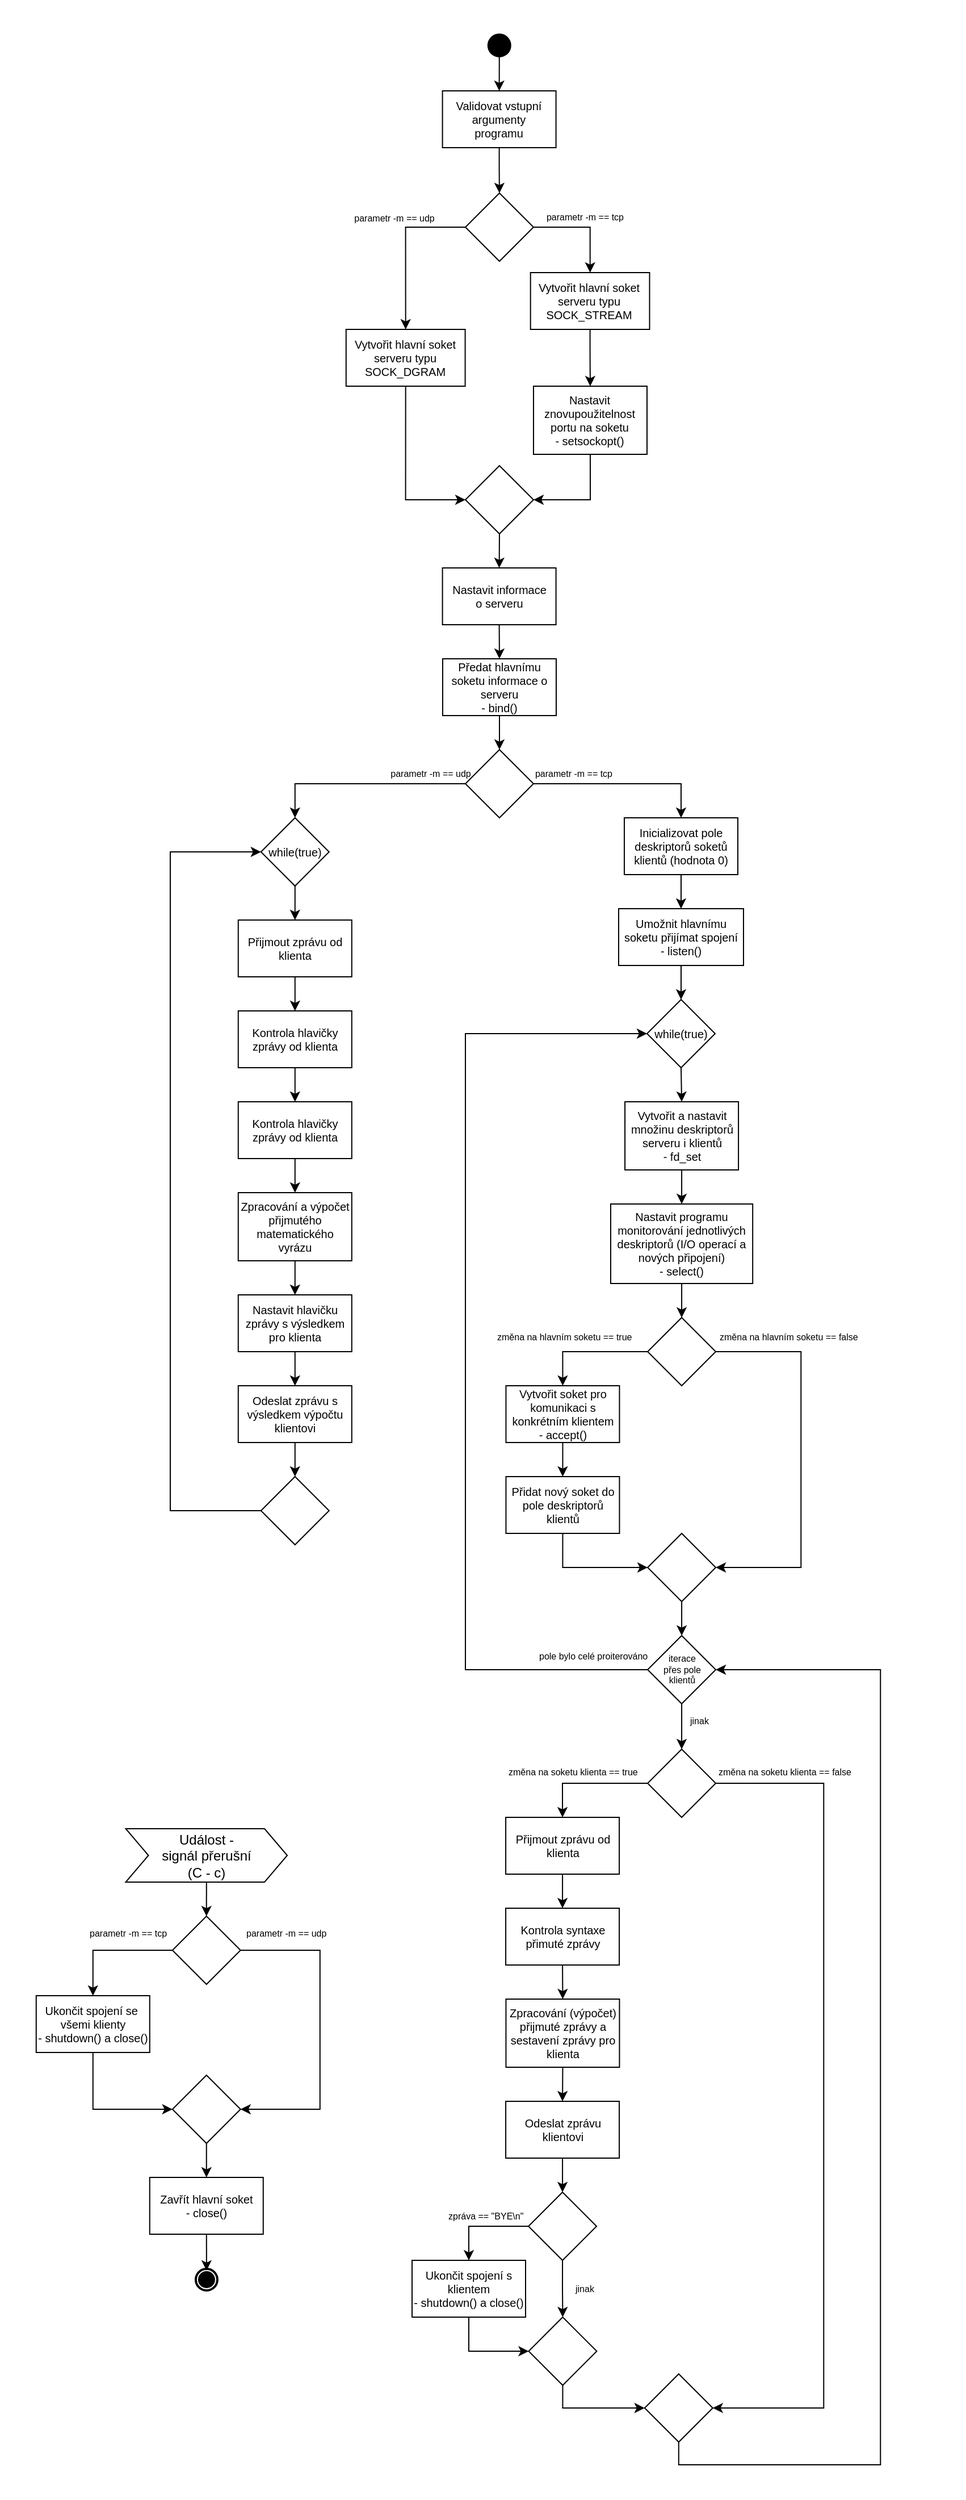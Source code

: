 <mxfile version="21.0.6" type="device"><diagram name="Page-1" id="94TVGmwhby3ZeyDsw3eT"><mxGraphModel dx="896" dy="515" grid="1" gridSize="10" guides="1" tooltips="1" connect="1" arrows="1" fold="1" page="1" pageScale="1" pageWidth="850" pageHeight="1100" math="0" shadow="0"><root><mxCell id="0"/><mxCell id="1" parent="0"/><mxCell id="4JdooaVwqdgAguZGWHqQ-90" value="" style="rounded=0;whiteSpace=wrap;html=1;strokeColor=none;" vertex="1" parent="1"><mxGeometry width="850" height="2200" as="geometry"/></mxCell><mxCell id="G5os6ezon9DC3YrnaxH8-19" style="edgeStyle=orthogonalEdgeStyle;rounded=0;orthogonalLoop=1;jettySize=auto;html=1;exitX=0.5;exitY=1;exitDx=0;exitDy=0;entryX=0.5;entryY=0;entryDx=0;entryDy=0;" parent="1" source="G5os6ezon9DC3YrnaxH8-1" target="G5os6ezon9DC3YrnaxH8-10" edge="1"><mxGeometry relative="1" as="geometry"/></mxCell><mxCell id="G5os6ezon9DC3YrnaxH8-1" value="" style="ellipse;whiteSpace=wrap;html=1;aspect=fixed;fillStyle=solid;fillColor=#000000;" parent="1" vertex="1"><mxGeometry x="429.89" y="30" width="20" height="20" as="geometry"/></mxCell><mxCell id="G5os6ezon9DC3YrnaxH8-6" value="" style="group" parent="1" vertex="1" connectable="0"><mxGeometry x="171.98" y="1997" width="20" height="20" as="geometry"/></mxCell><mxCell id="G5os6ezon9DC3YrnaxH8-2" value="" style="ellipse;whiteSpace=wrap;html=1;aspect=fixed;fillStyle=solid;fillColor=#000000;" parent="G5os6ezon9DC3YrnaxH8-6" vertex="1"><mxGeometry width="20" height="20" as="geometry"/></mxCell><mxCell id="G5os6ezon9DC3YrnaxH8-5" value="" style="ellipse;whiteSpace=wrap;html=1;aspect=fixed;fillStyle=solid;fillColor=none;strokeColor=#FFFFFF;" parent="G5os6ezon9DC3YrnaxH8-6" vertex="1"><mxGeometry x="2" y="2" width="16" height="16" as="geometry"/></mxCell><mxCell id="G5os6ezon9DC3YrnaxH8-20" style="edgeStyle=orthogonalEdgeStyle;rounded=0;orthogonalLoop=1;jettySize=auto;html=1;exitX=0.5;exitY=1;exitDx=0;exitDy=0;entryX=0.5;entryY=0;entryDx=0;entryDy=0;" parent="1" source="G5os6ezon9DC3YrnaxH8-10" target="G5os6ezon9DC3YrnaxH8-13" edge="1"><mxGeometry relative="1" as="geometry"/></mxCell><mxCell id="G5os6ezon9DC3YrnaxH8-10" value="Validovat vstupní argumenty programu" style="rounded=0;whiteSpace=wrap;html=1;spacingLeft=6;spacingRight=7;spacingBottom=2;spacingTop=2;fontSize=10;" parent="1" vertex="1"><mxGeometry x="389.8" y="80" width="100" height="50" as="geometry"/></mxCell><mxCell id="G5os6ezon9DC3YrnaxH8-25" style="edgeStyle=orthogonalEdgeStyle;rounded=0;orthogonalLoop=1;jettySize=auto;html=1;exitX=0.5;exitY=1;exitDx=0;exitDy=0;entryX=0.5;entryY=0;entryDx=0;entryDy=0;" parent="1" source="G5os6ezon9DC3YrnaxH8-11" target="G5os6ezon9DC3YrnaxH8-12" edge="1"><mxGeometry relative="1" as="geometry"/></mxCell><mxCell id="G5os6ezon9DC3YrnaxH8-11" value="Nastavit informace&lt;br style=&quot;font-size: 10px;&quot;&gt;o serveru" style="rounded=0;whiteSpace=wrap;html=1;fontSize=10;" parent="1" vertex="1"><mxGeometry x="389.8" y="500" width="100" height="50" as="geometry"/></mxCell><mxCell id="G5os6ezon9DC3YrnaxH8-30" style="edgeStyle=orthogonalEdgeStyle;rounded=0;orthogonalLoop=1;jettySize=auto;html=1;exitX=0.5;exitY=1;exitDx=0;exitDy=0;entryX=0.5;entryY=0;entryDx=0;entryDy=0;" parent="1" source="G5os6ezon9DC3YrnaxH8-12" target="G5os6ezon9DC3YrnaxH8-28" edge="1"><mxGeometry relative="1" as="geometry"/></mxCell><mxCell id="G5os6ezon9DC3YrnaxH8-12" value="&lt;div&gt;Předat hlavnímu soketu informace o serveru&lt;br&gt;&lt;/div&gt;&lt;div&gt;- bind()&lt;/div&gt;" style="rounded=0;whiteSpace=wrap;html=1;fontSize=10;" parent="1" vertex="1"><mxGeometry x="389.99" y="580" width="100" height="50" as="geometry"/></mxCell><mxCell id="G5os6ezon9DC3YrnaxH8-17" style="edgeStyle=orthogonalEdgeStyle;rounded=0;orthogonalLoop=1;jettySize=auto;html=1;exitX=0;exitY=0.5;exitDx=0;exitDy=0;entryX=0.5;entryY=0;entryDx=0;entryDy=0;" parent="1" source="G5os6ezon9DC3YrnaxH8-13" target="G5os6ezon9DC3YrnaxH8-15" edge="1"><mxGeometry relative="1" as="geometry"/></mxCell><mxCell id="G5os6ezon9DC3YrnaxH8-21" value="&lt;font style=&quot;font-size: 10px;&quot;&gt;&lt;font style=&quot;font-size: 9px;&quot;&gt;&lt;font style=&quot;font-size: 8px;&quot;&gt;parametr -m == udp&lt;/font&gt;&lt;/font&gt;&lt;/font&gt;" style="edgeLabel;html=1;align=center;verticalAlign=middle;resizable=0;points=[];" parent="G5os6ezon9DC3YrnaxH8-17" vertex="1" connectable="0"><mxGeometry x="-0.249" relative="1" as="geometry"><mxPoint x="-11" y="-10" as="offset"/></mxGeometry></mxCell><mxCell id="G5os6ezon9DC3YrnaxH8-18" style="edgeStyle=orthogonalEdgeStyle;rounded=0;orthogonalLoop=1;jettySize=auto;html=1;exitX=1;exitY=0.5;exitDx=0;exitDy=0;" parent="1" source="G5os6ezon9DC3YrnaxH8-13" target="G5os6ezon9DC3YrnaxH8-16" edge="1"><mxGeometry relative="1" as="geometry"/></mxCell><mxCell id="G5os6ezon9DC3YrnaxH8-43" value="&lt;font style=&quot;font-size: 10px;&quot;&gt;&lt;font style=&quot;font-size: 9px;&quot;&gt;&lt;font style=&quot;font-size: 8px;&quot;&gt;parametr -m == tcp&lt;br&gt;&lt;/font&gt;&lt;/font&gt;&lt;/font&gt;" style="edgeLabel;html=1;align=center;verticalAlign=middle;resizable=0;points=[];" parent="G5os6ezon9DC3YrnaxH8-18" vertex="1" connectable="0"><mxGeometry x="-0.537" relative="1" as="geometry"><mxPoint x="24" y="-10" as="offset"/></mxGeometry></mxCell><mxCell id="G5os6ezon9DC3YrnaxH8-13" value="" style="rhombus;whiteSpace=wrap;html=1;" parent="1" vertex="1"><mxGeometry x="409.99" y="170" width="60" height="60" as="geometry"/></mxCell><mxCell id="G5os6ezon9DC3YrnaxH8-23" style="edgeStyle=orthogonalEdgeStyle;rounded=0;orthogonalLoop=1;jettySize=auto;html=1;exitX=0.5;exitY=1;exitDx=0;exitDy=0;entryX=0;entryY=0.5;entryDx=0;entryDy=0;" parent="1" source="G5os6ezon9DC3YrnaxH8-15" target="G5os6ezon9DC3YrnaxH8-37" edge="1"><mxGeometry relative="1" as="geometry"><mxPoint x="364.89" y="490" as="targetPoint"/><mxPoint x="359.8" y="410" as="sourcePoint"/></mxGeometry></mxCell><mxCell id="G5os6ezon9DC3YrnaxH8-15" value="Vytvořit hlavní soket serveru typu SOCK_DGRAM" style="rounded=0;whiteSpace=wrap;html=1;spacingLeft=6;spacingRight=7;spacingBottom=2;spacingTop=2;fontSize=10;" parent="1" vertex="1"><mxGeometry x="304.89" y="290" width="104.91" height="50" as="geometry"/></mxCell><mxCell id="G5os6ezon9DC3YrnaxH8-24" style="edgeStyle=orthogonalEdgeStyle;rounded=0;orthogonalLoop=1;jettySize=auto;html=1;exitX=0.5;exitY=1;exitDx=0;exitDy=0;entryX=1;entryY=0.5;entryDx=0;entryDy=0;" parent="1" source="4JdooaVwqdgAguZGWHqQ-1" target="G5os6ezon9DC3YrnaxH8-37" edge="1"><mxGeometry relative="1" as="geometry"><mxPoint x="514.89" y="490" as="targetPoint"/><mxPoint x="519.99" y="410" as="sourcePoint"/></mxGeometry></mxCell><mxCell id="4JdooaVwqdgAguZGWHqQ-2" style="edgeStyle=orthogonalEdgeStyle;rounded=0;orthogonalLoop=1;jettySize=auto;html=1;exitX=0.5;exitY=1;exitDx=0;exitDy=0;entryX=0.5;entryY=0;entryDx=0;entryDy=0;" edge="1" parent="1" source="G5os6ezon9DC3YrnaxH8-16" target="4JdooaVwqdgAguZGWHqQ-1"><mxGeometry relative="1" as="geometry"/></mxCell><mxCell id="G5os6ezon9DC3YrnaxH8-16" value="Vytvořit hlavní soket serveru typu SOCK_STREAM" style="rounded=0;whiteSpace=wrap;html=1;spacingLeft=6;spacingRight=7;spacingBottom=2;spacingTop=2;fontSize=10;" parent="1" vertex="1"><mxGeometry x="467.35" y="240" width="104.9" height="50" as="geometry"/></mxCell><mxCell id="G5os6ezon9DC3YrnaxH8-32" style="edgeStyle=orthogonalEdgeStyle;rounded=0;orthogonalLoop=1;jettySize=auto;html=1;exitX=0;exitY=0.5;exitDx=0;exitDy=0;entryX=0.5;entryY=0;entryDx=0;entryDy=0;" parent="1" source="G5os6ezon9DC3YrnaxH8-28" target="4JdooaVwqdgAguZGWHqQ-29" edge="1"><mxGeometry relative="1" as="geometry"><mxPoint x="215" y="740" as="targetPoint"/></mxGeometry></mxCell><mxCell id="G5os6ezon9DC3YrnaxH8-44" value="&lt;font style=&quot;font-size: 10px;&quot;&gt;&lt;font style=&quot;font-size: 9px;&quot;&gt;&lt;font style=&quot;font-size: 8px;&quot;&gt;parametr -m == udp&lt;/font&gt;&lt;/font&gt;&lt;/font&gt;" style="edgeLabel;html=1;align=center;verticalAlign=middle;resizable=0;points=[];" parent="G5os6ezon9DC3YrnaxH8-32" vertex="1" connectable="0"><mxGeometry x="-0.827" relative="1" as="geometry"><mxPoint x="-16" y="-10" as="offset"/></mxGeometry></mxCell><mxCell id="G5os6ezon9DC3YrnaxH8-117" style="edgeStyle=orthogonalEdgeStyle;rounded=0;orthogonalLoop=1;jettySize=auto;html=1;exitX=1;exitY=0.5;exitDx=0;exitDy=0;entryX=0.5;entryY=0;entryDx=0;entryDy=0;" parent="1" source="G5os6ezon9DC3YrnaxH8-28" target="G5os6ezon9DC3YrnaxH8-115" edge="1"><mxGeometry relative="1" as="geometry"/></mxCell><mxCell id="G5os6ezon9DC3YrnaxH8-120" value="&lt;font style=&quot;font-size: 10px;&quot;&gt;&lt;font style=&quot;font-size: 9px;&quot;&gt;&lt;font style=&quot;font-size: 8px;&quot;&gt;parametr -m == tcp&lt;br&gt;&lt;/font&gt;&lt;/font&gt;&lt;/font&gt;" style="edgeLabel;html=1;align=center;verticalAlign=middle;resizable=0;points=[];" parent="G5os6ezon9DC3YrnaxH8-117" vertex="1" connectable="0"><mxGeometry x="-0.734" relative="1" as="geometry"><mxPoint x="13" y="-10" as="offset"/></mxGeometry></mxCell><mxCell id="G5os6ezon9DC3YrnaxH8-28" value="" style="rhombus;whiteSpace=wrap;html=1;" parent="1" vertex="1"><mxGeometry x="409.99" y="660" width="60" height="60" as="geometry"/></mxCell><mxCell id="G5os6ezon9DC3YrnaxH8-42" style="edgeStyle=orthogonalEdgeStyle;rounded=0;orthogonalLoop=1;jettySize=auto;html=1;exitX=0.5;exitY=1;exitDx=0;exitDy=0;entryX=0.5;entryY=0;entryDx=0;entryDy=0;" parent="1" source="G5os6ezon9DC3YrnaxH8-37" target="G5os6ezon9DC3YrnaxH8-11" edge="1"><mxGeometry relative="1" as="geometry"/></mxCell><mxCell id="G5os6ezon9DC3YrnaxH8-37" value="" style="rhombus;whiteSpace=wrap;html=1;" parent="1" vertex="1"><mxGeometry x="409.99" y="410" width="60" height="60" as="geometry"/></mxCell><mxCell id="4JdooaVwqdgAguZGWHqQ-77" style="edgeStyle=orthogonalEdgeStyle;rounded=0;orthogonalLoop=1;jettySize=auto;html=1;exitX=0.5;exitY=1;exitDx=0;exitDy=0;entryX=0.5;entryY=0;entryDx=0;entryDy=0;" edge="1" parent="1" source="G5os6ezon9DC3YrnaxH8-38" target="4JdooaVwqdgAguZGWHqQ-73"><mxGeometry relative="1" as="geometry"/></mxCell><mxCell id="G5os6ezon9DC3YrnaxH8-38" value="" style="rhombus;whiteSpace=wrap;html=1;" parent="1" vertex="1"><mxGeometry x="151.89" y="1827" width="60" height="60" as="geometry"/></mxCell><mxCell id="G5os6ezon9DC3YrnaxH8-46" style="edgeStyle=orthogonalEdgeStyle;rounded=0;orthogonalLoop=1;jettySize=auto;html=1;exitX=0.5;exitY=1;exitDx=0;exitDy=0;entryX=0.5;entryY=0;entryDx=0;entryDy=0;" parent="1" source="G5os6ezon9DC3YrnaxH8-40" target="G5os6ezon9DC3YrnaxH8-41" edge="1"><mxGeometry relative="1" as="geometry"/></mxCell><mxCell id="G5os6ezon9DC3YrnaxH8-40" value="Přijmout zprávu od klienta" style="rounded=0;whiteSpace=wrap;html=1;fontSize=10;" parent="1" vertex="1"><mxGeometry x="209.89" y="810" width="100" height="50" as="geometry"/></mxCell><mxCell id="G5os6ezon9DC3YrnaxH8-51" style="edgeStyle=orthogonalEdgeStyle;rounded=0;orthogonalLoop=1;jettySize=auto;html=1;exitX=0.5;exitY=1;exitDx=0;exitDy=0;entryX=0.5;entryY=0;entryDx=0;entryDy=0;" parent="1" source="G5os6ezon9DC3YrnaxH8-41" target="4JdooaVwqdgAguZGWHqQ-4" edge="1"><mxGeometry relative="1" as="geometry"><mxPoint x="259.89" y="970" as="targetPoint"/></mxGeometry></mxCell><mxCell id="G5os6ezon9DC3YrnaxH8-41" value="Kontrola hlavičky zprávy od klienta" style="rounded=0;whiteSpace=wrap;html=1;fontSize=10;" parent="1" vertex="1"><mxGeometry x="209.89" y="890" width="100" height="50" as="geometry"/></mxCell><mxCell id="4JdooaVwqdgAguZGWHqQ-70" style="edgeStyle=orthogonalEdgeStyle;rounded=0;orthogonalLoop=1;jettySize=auto;html=1;exitX=0.5;exitY=1;exitDx=0;exitDy=0;entryX=0.5;entryY=0;entryDx=0;entryDy=0;" edge="1" parent="1" source="G5os6ezon9DC3YrnaxH8-66" target="4JdooaVwqdgAguZGWHqQ-67"><mxGeometry relative="1" as="geometry"/></mxCell><mxCell id="G5os6ezon9DC3YrnaxH8-66" value="&lt;div&gt;Umožnit hlavnímu soketu přijímat spojení&lt;/div&gt;&lt;div&gt;- listen()&lt;/div&gt;" style="rounded=0;whiteSpace=wrap;html=1;fontSize=10;" parent="1" vertex="1"><mxGeometry x="544.99" y="800" width="110" height="50" as="geometry"/></mxCell><mxCell id="G5os6ezon9DC3YrnaxH8-72" style="edgeStyle=orthogonalEdgeStyle;rounded=0;orthogonalLoop=1;jettySize=auto;html=1;exitX=0.5;exitY=1;exitDx=0;exitDy=0;entryX=0.5;entryY=0;entryDx=0;entryDy=0;" parent="1" source="G5os6ezon9DC3YrnaxH8-73" target="G5os6ezon9DC3YrnaxH8-75" edge="1"><mxGeometry relative="1" as="geometry"/></mxCell><mxCell id="G5os6ezon9DC3YrnaxH8-73" value="&lt;div&gt;Vytvořit a nastavit množinu deskriptorů serveru i klientů&lt;br&gt;&lt;/div&gt;&lt;div&gt;- fd_set&lt;/div&gt;" style="rounded=0;whiteSpace=wrap;html=1;fontSize=10;" parent="1" vertex="1"><mxGeometry x="550.54" y="970" width="100" height="60" as="geometry"/></mxCell><mxCell id="4JdooaVwqdgAguZGWHqQ-13" style="edgeStyle=orthogonalEdgeStyle;rounded=0;orthogonalLoop=1;jettySize=auto;html=1;exitX=0.5;exitY=1;exitDx=0;exitDy=0;entryX=0.5;entryY=0;entryDx=0;entryDy=0;" edge="1" parent="1" source="G5os6ezon9DC3YrnaxH8-75" target="4JdooaVwqdgAguZGWHqQ-12"><mxGeometry relative="1" as="geometry"/></mxCell><mxCell id="G5os6ezon9DC3YrnaxH8-75" value="&lt;div&gt;Nastavit programu monitorování jednotlivých deskriptorů (I/O operací a nových připojení)&lt;/div&gt;&lt;div&gt;- select()&lt;br&gt;&lt;/div&gt;" style="rounded=0;whiteSpace=wrap;html=1;fontSize=10;" parent="1" vertex="1"><mxGeometry x="537.98" y="1060" width="125.11" height="70" as="geometry"/></mxCell><mxCell id="G5os6ezon9DC3YrnaxH8-116" style="edgeStyle=orthogonalEdgeStyle;rounded=0;orthogonalLoop=1;jettySize=auto;html=1;exitX=0.5;exitY=1;exitDx=0;exitDy=0;entryX=0.5;entryY=0;entryDx=0;entryDy=0;" parent="1" source="G5os6ezon9DC3YrnaxH8-115" target="G5os6ezon9DC3YrnaxH8-66" edge="1"><mxGeometry relative="1" as="geometry"/></mxCell><mxCell id="G5os6ezon9DC3YrnaxH8-115" value="Inicializovat pole deskriptorů soketů klientů (hodnota 0)" style="rounded=0;whiteSpace=wrap;html=1;fontSize=10;" parent="1" vertex="1"><mxGeometry x="549.99" y="720" width="100" height="50" as="geometry"/></mxCell><mxCell id="4JdooaVwqdgAguZGWHqQ-1" value="&lt;div&gt;Nastavit znovupoužitelnost portu na soketu&lt;/div&gt;&lt;div&gt;- setsockopt()&lt;br&gt;&lt;/div&gt;" style="rounded=0;whiteSpace=wrap;html=1;spacingLeft=6;spacingRight=7;spacingBottom=2;spacingTop=2;fontSize=10;" vertex="1" parent="1"><mxGeometry x="469.99" y="340" width="100" height="60" as="geometry"/></mxCell><mxCell id="4JdooaVwqdgAguZGWHqQ-11" style="edgeStyle=orthogonalEdgeStyle;rounded=0;orthogonalLoop=1;jettySize=auto;html=1;entryX=0;entryY=0.5;entryDx=0;entryDy=0;exitX=0;exitY=0.5;exitDx=0;exitDy=0;" edge="1" parent="1" source="4JdooaVwqdgAguZGWHqQ-27" target="4JdooaVwqdgAguZGWHqQ-29"><mxGeometry relative="1" as="geometry"><mxPoint x="150" y="1350" as="sourcePoint"/><Array as="points"><mxPoint x="150" y="1330"/><mxPoint x="150" y="750"/></Array></mxGeometry></mxCell><mxCell id="4JdooaVwqdgAguZGWHqQ-28" style="edgeStyle=orthogonalEdgeStyle;rounded=0;orthogonalLoop=1;jettySize=auto;html=1;exitX=0.5;exitY=1;exitDx=0;exitDy=0;entryX=0.5;entryY=0;entryDx=0;entryDy=0;" edge="1" parent="1" source="4JdooaVwqdgAguZGWHqQ-3" target="4JdooaVwqdgAguZGWHqQ-27"><mxGeometry relative="1" as="geometry"/></mxCell><mxCell id="4JdooaVwqdgAguZGWHqQ-3" value="Odeslat zprávu s výsledkem výpočtu klientovi" style="rounded=0;whiteSpace=wrap;html=1;fontSize=10;" vertex="1" parent="1"><mxGeometry x="209.89" y="1220" width="100" height="50" as="geometry"/></mxCell><mxCell id="4JdooaVwqdgAguZGWHqQ-7" style="edgeStyle=orthogonalEdgeStyle;rounded=0;orthogonalLoop=1;jettySize=auto;html=1;exitX=0.5;exitY=1;exitDx=0;exitDy=0;entryX=0.5;entryY=0;entryDx=0;entryDy=0;" edge="1" parent="1" source="4JdooaVwqdgAguZGWHqQ-4" target="4JdooaVwqdgAguZGWHqQ-6"><mxGeometry relative="1" as="geometry"/></mxCell><mxCell id="4JdooaVwqdgAguZGWHqQ-4" value="Kontrola hlavičky zprávy od klienta" style="rounded=0;whiteSpace=wrap;html=1;fontSize=10;" vertex="1" parent="1"><mxGeometry x="209.89" y="970" width="100" height="50" as="geometry"/></mxCell><mxCell id="4JdooaVwqdgAguZGWHqQ-9" style="edgeStyle=orthogonalEdgeStyle;rounded=0;orthogonalLoop=1;jettySize=auto;html=1;exitX=0.5;exitY=1;exitDx=0;exitDy=0;entryX=0.5;entryY=0;entryDx=0;entryDy=0;" edge="1" parent="1" source="4JdooaVwqdgAguZGWHqQ-6" target="4JdooaVwqdgAguZGWHqQ-8"><mxGeometry relative="1" as="geometry"/></mxCell><mxCell id="4JdooaVwqdgAguZGWHqQ-6" value="Zpracování a výpočet přijmutého matematického vyrázu" style="rounded=0;whiteSpace=wrap;html=1;fontSize=10;" vertex="1" parent="1"><mxGeometry x="209.89" y="1050" width="100" height="60" as="geometry"/></mxCell><mxCell id="4JdooaVwqdgAguZGWHqQ-10" style="edgeStyle=orthogonalEdgeStyle;rounded=0;orthogonalLoop=1;jettySize=auto;html=1;exitX=0.5;exitY=1;exitDx=0;exitDy=0;entryX=0.5;entryY=0;entryDx=0;entryDy=0;" edge="1" parent="1" source="4JdooaVwqdgAguZGWHqQ-8" target="4JdooaVwqdgAguZGWHqQ-3"><mxGeometry relative="1" as="geometry"/></mxCell><mxCell id="4JdooaVwqdgAguZGWHqQ-8" value="&lt;div&gt;Nastavit hlavičku zprávy s výsledkem&lt;/div&gt;&lt;div&gt;pro klienta&lt;br&gt;&lt;/div&gt;" style="rounded=0;whiteSpace=wrap;html=1;fontSize=10;" vertex="1" parent="1"><mxGeometry x="209.89" y="1140" width="100" height="50" as="geometry"/></mxCell><mxCell id="4JdooaVwqdgAguZGWHqQ-14" style="edgeStyle=orthogonalEdgeStyle;rounded=0;orthogonalLoop=1;jettySize=auto;html=1;exitX=0;exitY=0.5;exitDx=0;exitDy=0;entryX=0.5;entryY=0;entryDx=0;entryDy=0;" edge="1" parent="1" source="4JdooaVwqdgAguZGWHqQ-12" target="4JdooaVwqdgAguZGWHqQ-20"><mxGeometry relative="1" as="geometry"><mxPoint x="470.54" y="1190.175" as="targetPoint"/></mxGeometry></mxCell><mxCell id="4JdooaVwqdgAguZGWHqQ-12" value="" style="rhombus;whiteSpace=wrap;html=1;" vertex="1" parent="1"><mxGeometry x="570.54" y="1160" width="60" height="60" as="geometry"/></mxCell><mxCell id="4JdooaVwqdgAguZGWHqQ-18" value="&lt;font style=&quot;font-size: 10px;&quot;&gt;&lt;font style=&quot;font-size: 9px;&quot;&gt;&lt;font style=&quot;font-size: 8px;&quot;&gt;změna na hlavním soketu == true&lt;br&gt;&lt;/font&gt;&lt;/font&gt;&lt;/font&gt;" style="text;whiteSpace=wrap;html=1;" vertex="1" parent="1"><mxGeometry x="435.64" y="1162" width="130.01" height="40" as="geometry"/></mxCell><mxCell id="4JdooaVwqdgAguZGWHqQ-15" style="edgeStyle=orthogonalEdgeStyle;rounded=0;orthogonalLoop=1;jettySize=auto;html=1;exitX=1;exitY=0.5;exitDx=0;exitDy=0;entryX=1;entryY=0.5;entryDx=0;entryDy=0;" edge="1" parent="1" source="4JdooaVwqdgAguZGWHqQ-12" target="4JdooaVwqdgAguZGWHqQ-23"><mxGeometry relative="1" as="geometry"><mxPoint x="740.54" y="1190.175" as="targetPoint"/><Array as="points"><mxPoint x="705.65" y="1190"/><mxPoint x="705.65" y="1380"/></Array></mxGeometry></mxCell><mxCell id="4JdooaVwqdgAguZGWHqQ-19" value="&lt;font style=&quot;font-size: 10px;&quot;&gt;&lt;font style=&quot;font-size: 9px;&quot;&gt;&lt;font style=&quot;font-size: 8px;&quot;&gt;změna na hlavním soketu == false&lt;br&gt;&lt;/font&gt;&lt;/font&gt;&lt;/font&gt;" style="text;whiteSpace=wrap;html=1;" vertex="1" parent="1"><mxGeometry x="631.65" y="1162" width="160" height="40" as="geometry"/></mxCell><mxCell id="4JdooaVwqdgAguZGWHqQ-22" style="edgeStyle=orthogonalEdgeStyle;rounded=0;orthogonalLoop=1;jettySize=auto;html=1;exitX=0.5;exitY=1;exitDx=0;exitDy=0;entryX=0.5;entryY=0;entryDx=0;entryDy=0;" edge="1" parent="1" source="4JdooaVwqdgAguZGWHqQ-20" target="4JdooaVwqdgAguZGWHqQ-21"><mxGeometry relative="1" as="geometry"/></mxCell><mxCell id="4JdooaVwqdgAguZGWHqQ-20" value="&lt;div&gt;Vytvořit soket pro komunikaci s konkrétním klientem&lt;/div&gt;&lt;div&gt;- accept()&lt;br&gt;&lt;/div&gt;" style="rounded=0;whiteSpace=wrap;html=1;fontSize=10;" vertex="1" parent="1"><mxGeometry x="445.73" y="1220" width="100" height="50" as="geometry"/></mxCell><mxCell id="4JdooaVwqdgAguZGWHqQ-54" style="edgeStyle=orthogonalEdgeStyle;rounded=0;orthogonalLoop=1;jettySize=auto;html=1;exitX=0.5;exitY=1;exitDx=0;exitDy=0;entryX=0;entryY=0.5;entryDx=0;entryDy=0;" edge="1" parent="1" source="4JdooaVwqdgAguZGWHqQ-21" target="4JdooaVwqdgAguZGWHqQ-23"><mxGeometry relative="1" as="geometry"/></mxCell><mxCell id="4JdooaVwqdgAguZGWHqQ-21" value="Přidat nový soket do pole deskriptorů klientů" style="rounded=0;whiteSpace=wrap;html=1;fontSize=10;" vertex="1" parent="1"><mxGeometry x="445.73" y="1300" width="100" height="50" as="geometry"/></mxCell><mxCell id="4JdooaVwqdgAguZGWHqQ-26" style="edgeStyle=orthogonalEdgeStyle;rounded=0;orthogonalLoop=1;jettySize=auto;html=1;exitX=0.5;exitY=1;exitDx=0;exitDy=0;entryX=0.5;entryY=0;entryDx=0;entryDy=0;" edge="1" parent="1" source="4JdooaVwqdgAguZGWHqQ-23" target="4JdooaVwqdgAguZGWHqQ-25"><mxGeometry relative="1" as="geometry"/></mxCell><mxCell id="4JdooaVwqdgAguZGWHqQ-23" value="" style="rhombus;whiteSpace=wrap;html=1;" vertex="1" parent="1"><mxGeometry x="570.54" y="1350" width="60" height="60" as="geometry"/></mxCell><mxCell id="4JdooaVwqdgAguZGWHqQ-33" style="edgeStyle=orthogonalEdgeStyle;rounded=0;orthogonalLoop=1;jettySize=auto;html=1;exitX=0.5;exitY=1;exitDx=0;exitDy=0;entryX=0.5;entryY=0;entryDx=0;entryDy=0;" edge="1" parent="1" source="4JdooaVwqdgAguZGWHqQ-25" target="4JdooaVwqdgAguZGWHqQ-32"><mxGeometry relative="1" as="geometry"/></mxCell><mxCell id="4JdooaVwqdgAguZGWHqQ-71" style="edgeStyle=orthogonalEdgeStyle;rounded=0;orthogonalLoop=1;jettySize=auto;html=1;exitX=0;exitY=0.5;exitDx=0;exitDy=0;entryX=0;entryY=0.5;entryDx=0;entryDy=0;" edge="1" parent="1" source="4JdooaVwqdgAguZGWHqQ-25" target="4JdooaVwqdgAguZGWHqQ-67"><mxGeometry relative="1" as="geometry"><Array as="points"><mxPoint x="410" y="1470"/><mxPoint x="410" y="910"/></Array></mxGeometry></mxCell><mxCell id="4JdooaVwqdgAguZGWHqQ-25" value="&lt;div style=&quot;font-size: 8px;&quot;&gt;&lt;font style=&quot;font-size: 8px;&quot;&gt;iterace&lt;/font&gt;&lt;/div&gt;&lt;div style=&quot;font-size: 8px;&quot;&gt;&lt;font style=&quot;font-size: 8px;&quot;&gt;přes pole&lt;/font&gt;&lt;/div&gt;&lt;div style=&quot;font-size: 8px;&quot;&gt;&lt;font style=&quot;font-size: 8px;&quot;&gt;&lt;font style=&quot;font-size: 8px;&quot;&gt;klientů&lt;br&gt;&lt;/font&gt;&lt;/font&gt;&lt;/div&gt;" style="rhombus;whiteSpace=wrap;html=1;" vertex="1" parent="1"><mxGeometry x="570.54" y="1440" width="60" height="60" as="geometry"/></mxCell><mxCell id="4JdooaVwqdgAguZGWHqQ-27" value="" style="rhombus;whiteSpace=wrap;html=1;" vertex="1" parent="1"><mxGeometry x="229.89" y="1300" width="60" height="60" as="geometry"/></mxCell><mxCell id="4JdooaVwqdgAguZGWHqQ-30" style="edgeStyle=orthogonalEdgeStyle;rounded=0;orthogonalLoop=1;jettySize=auto;html=1;exitX=0.5;exitY=1;exitDx=0;exitDy=0;entryX=0.5;entryY=0;entryDx=0;entryDy=0;" edge="1" parent="1" source="4JdooaVwqdgAguZGWHqQ-29" target="G5os6ezon9DC3YrnaxH8-40"><mxGeometry relative="1" as="geometry"/></mxCell><mxCell id="4JdooaVwqdgAguZGWHqQ-29" value="&lt;font style=&quot;font-size: 10px;&quot;&gt;while(true)&lt;/font&gt;" style="rhombus;whiteSpace=wrap;html=1;" vertex="1" parent="1"><mxGeometry x="229.89" y="720" width="60" height="60" as="geometry"/></mxCell><mxCell id="4JdooaVwqdgAguZGWHqQ-36" style="edgeStyle=orthogonalEdgeStyle;rounded=0;orthogonalLoop=1;jettySize=auto;html=1;exitX=0;exitY=0.5;exitDx=0;exitDy=0;entryX=0.5;entryY=0;entryDx=0;entryDy=0;" edge="1" parent="1" source="4JdooaVwqdgAguZGWHqQ-32" target="4JdooaVwqdgAguZGWHqQ-49"><mxGeometry relative="1" as="geometry"><mxPoint x="496.62" y="1600" as="targetPoint"/></mxGeometry></mxCell><mxCell id="4JdooaVwqdgAguZGWHqQ-37" style="edgeStyle=orthogonalEdgeStyle;rounded=0;orthogonalLoop=1;jettySize=auto;html=1;exitX=1;exitY=0.5;exitDx=0;exitDy=0;entryX=1;entryY=0.5;entryDx=0;entryDy=0;" edge="1" parent="1" source="4JdooaVwqdgAguZGWHqQ-32" target="4JdooaVwqdgAguZGWHqQ-35"><mxGeometry relative="1" as="geometry"><Array as="points"><mxPoint x="725.65" y="1570"/><mxPoint x="725.65" y="2120"/></Array></mxGeometry></mxCell><mxCell id="4JdooaVwqdgAguZGWHqQ-32" value="" style="rhombus;whiteSpace=wrap;html=1;" vertex="1" parent="1"><mxGeometry x="570.53" y="1540" width="60" height="60" as="geometry"/></mxCell><mxCell id="4JdooaVwqdgAguZGWHqQ-43" style="edgeStyle=orthogonalEdgeStyle;rounded=0;orthogonalLoop=1;jettySize=auto;html=1;exitX=0.5;exitY=1;exitDx=0;exitDy=0;entryX=1;entryY=0.5;entryDx=0;entryDy=0;" edge="1" parent="1" source="4JdooaVwqdgAguZGWHqQ-35" target="4JdooaVwqdgAguZGWHqQ-25"><mxGeometry relative="1" as="geometry"><Array as="points"><mxPoint x="597.65" y="2150"/><mxPoint x="597.65" y="2170"/><mxPoint x="775.65" y="2170"/><mxPoint x="775.65" y="1470"/></Array></mxGeometry></mxCell><mxCell id="4JdooaVwqdgAguZGWHqQ-35" value="" style="rhombus;whiteSpace=wrap;html=1;" vertex="1" parent="1"><mxGeometry x="567.9" y="2090" width="60" height="60" as="geometry"/></mxCell><mxCell id="4JdooaVwqdgAguZGWHqQ-44" value="&lt;font style=&quot;font-size: 10px;&quot;&gt;&lt;font style=&quot;font-size: 9px;&quot;&gt;&lt;font style=&quot;font-size: 8px;&quot;&gt;změna na soketu klienta == true&lt;br&gt;&lt;/font&gt;&lt;/font&gt;&lt;/font&gt;" style="text;whiteSpace=wrap;html=1;" vertex="1" parent="1"><mxGeometry x="445.54" y="1545" width="160" height="40" as="geometry"/></mxCell><mxCell id="4JdooaVwqdgAguZGWHqQ-45" value="&lt;font style=&quot;font-size: 10px;&quot;&gt;&lt;font style=&quot;font-size: 9px;&quot;&gt;&lt;font style=&quot;font-size: 8px;&quot;&gt;změna na soketu klienta == false&lt;br&gt;&lt;/font&gt;&lt;/font&gt;&lt;/font&gt;" style="text;whiteSpace=wrap;html=1;" vertex="1" parent="1"><mxGeometry x="631.42" y="1545" width="135.12" height="40" as="geometry"/></mxCell><mxCell id="4JdooaVwqdgAguZGWHqQ-47" value="&lt;font style=&quot;font-size: 10px;&quot;&gt;&lt;font style=&quot;font-size: 9px;&quot;&gt;&lt;font style=&quot;font-size: 8px;&quot;&gt;pole bylo celé proiterováno&lt;br&gt;&lt;/font&gt;&lt;/font&gt;&lt;/font&gt;" style="text;whiteSpace=wrap;html=1;" vertex="1" parent="1"><mxGeometry x="472.65" y="1443" width="103" height="27" as="geometry"/></mxCell><mxCell id="4JdooaVwqdgAguZGWHqQ-48" value="&lt;font style=&quot;font-size: 10px;&quot;&gt;&lt;font style=&quot;font-size: 9px;&quot;&gt;&lt;font style=&quot;font-size: 8px;&quot;&gt;jinak&lt;br&gt;&lt;/font&gt;&lt;/font&gt;&lt;/font&gt;" style="text;whiteSpace=wrap;html=1;" vertex="1" parent="1"><mxGeometry x="605.54" y="1500" width="20.11" height="20" as="geometry"/></mxCell><mxCell id="4JdooaVwqdgAguZGWHqQ-51" style="edgeStyle=orthogonalEdgeStyle;rounded=0;orthogonalLoop=1;jettySize=auto;html=1;exitX=0.5;exitY=1;exitDx=0;exitDy=0;entryX=0.5;entryY=0;entryDx=0;entryDy=0;" edge="1" parent="1" source="4JdooaVwqdgAguZGWHqQ-49" target="4JdooaVwqdgAguZGWHqQ-50"><mxGeometry relative="1" as="geometry"/></mxCell><mxCell id="4JdooaVwqdgAguZGWHqQ-49" value="Přijmout zprávu od klienta" style="rounded=0;whiteSpace=wrap;html=1;fontSize=10;" vertex="1" parent="1"><mxGeometry x="445.54" y="1600" width="100" height="50" as="geometry"/></mxCell><mxCell id="4JdooaVwqdgAguZGWHqQ-53" style="edgeStyle=orthogonalEdgeStyle;rounded=0;orthogonalLoop=1;jettySize=auto;html=1;exitX=0.5;exitY=1;exitDx=0;exitDy=0;entryX=0.5;entryY=0;entryDx=0;entryDy=0;" edge="1" parent="1" source="4JdooaVwqdgAguZGWHqQ-50" target="4JdooaVwqdgAguZGWHqQ-52"><mxGeometry relative="1" as="geometry"/></mxCell><mxCell id="4JdooaVwqdgAguZGWHqQ-50" value="Kontrola syntaxe přimuté zprávy" style="rounded=0;whiteSpace=wrap;html=1;fontSize=10;" vertex="1" parent="1"><mxGeometry x="445.54" y="1680" width="100" height="50" as="geometry"/></mxCell><mxCell id="4JdooaVwqdgAguZGWHqQ-56" style="edgeStyle=orthogonalEdgeStyle;rounded=0;orthogonalLoop=1;jettySize=auto;html=1;exitX=0.5;exitY=1;exitDx=0;exitDy=0;entryX=0.5;entryY=0;entryDx=0;entryDy=0;" edge="1" parent="1" source="4JdooaVwqdgAguZGWHqQ-52" target="4JdooaVwqdgAguZGWHqQ-55"><mxGeometry relative="1" as="geometry"/></mxCell><mxCell id="4JdooaVwqdgAguZGWHqQ-52" value="Zpracování (výpočet) přijmuté zprávy a sestavení zprávy pro klienta" style="rounded=0;whiteSpace=wrap;html=1;fontSize=10;" vertex="1" parent="1"><mxGeometry x="445.73" y="1760" width="100" height="60" as="geometry"/></mxCell><mxCell id="4JdooaVwqdgAguZGWHqQ-60" style="edgeStyle=orthogonalEdgeStyle;rounded=0;orthogonalLoop=1;jettySize=auto;html=1;exitX=0.5;exitY=1;exitDx=0;exitDy=0;entryX=0.5;entryY=0;entryDx=0;entryDy=0;" edge="1" parent="1" source="4JdooaVwqdgAguZGWHqQ-55" target="4JdooaVwqdgAguZGWHqQ-57"><mxGeometry relative="1" as="geometry"/></mxCell><mxCell id="4JdooaVwqdgAguZGWHqQ-55" value="Odeslat zprávu klientovi" style="rounded=0;whiteSpace=wrap;html=1;fontSize=10;" vertex="1" parent="1"><mxGeometry x="445.54" y="1850" width="100" height="50" as="geometry"/></mxCell><mxCell id="4JdooaVwqdgAguZGWHqQ-59" style="edgeStyle=orthogonalEdgeStyle;rounded=0;orthogonalLoop=1;jettySize=auto;html=1;exitX=0;exitY=0.5;exitDx=0;exitDy=0;entryX=0.5;entryY=0;entryDx=0;entryDy=0;" edge="1" parent="1" source="4JdooaVwqdgAguZGWHqQ-57" target="4JdooaVwqdgAguZGWHqQ-58"><mxGeometry relative="1" as="geometry"/></mxCell><mxCell id="4JdooaVwqdgAguZGWHqQ-64" style="edgeStyle=orthogonalEdgeStyle;rounded=0;orthogonalLoop=1;jettySize=auto;html=1;exitX=0.5;exitY=1;exitDx=0;exitDy=0;entryX=0.5;entryY=0;entryDx=0;entryDy=0;" edge="1" parent="1" source="4JdooaVwqdgAguZGWHqQ-57" target="4JdooaVwqdgAguZGWHqQ-63"><mxGeometry relative="1" as="geometry"/></mxCell><mxCell id="4JdooaVwqdgAguZGWHqQ-57" value="" style="rhombus;whiteSpace=wrap;html=1;" vertex="1" parent="1"><mxGeometry x="465.54" y="1930" width="60" height="60" as="geometry"/></mxCell><mxCell id="4JdooaVwqdgAguZGWHqQ-65" style="edgeStyle=orthogonalEdgeStyle;rounded=0;orthogonalLoop=1;jettySize=auto;html=1;exitX=0.5;exitY=1;exitDx=0;exitDy=0;entryX=0;entryY=0.5;entryDx=0;entryDy=0;" edge="1" parent="1" source="4JdooaVwqdgAguZGWHqQ-58" target="4JdooaVwqdgAguZGWHqQ-63"><mxGeometry relative="1" as="geometry"/></mxCell><mxCell id="4JdooaVwqdgAguZGWHqQ-58" value="&lt;div&gt;Ukončit spojení s klientem&lt;/div&gt;&lt;div&gt;- shutdown() a close()&lt;br&gt;&lt;/div&gt;" style="rounded=0;whiteSpace=wrap;html=1;fontSize=10;" vertex="1" parent="1"><mxGeometry x="363" y="1990" width="100" height="50" as="geometry"/></mxCell><mxCell id="4JdooaVwqdgAguZGWHqQ-61" value="&lt;font style=&quot;font-size: 10px;&quot;&gt;&lt;font style=&quot;font-size: 9px;&quot;&gt;&lt;font style=&quot;font-size: 8px;&quot;&gt;jinak&lt;br&gt;&lt;/font&gt;&lt;/font&gt;&lt;/font&gt;" style="text;whiteSpace=wrap;html=1;" vertex="1" parent="1"><mxGeometry x="505.39" y="2000" width="20.11" height="20" as="geometry"/></mxCell><mxCell id="4JdooaVwqdgAguZGWHqQ-62" value="&lt;font style=&quot;font-size: 10px;&quot;&gt;&lt;font style=&quot;font-size: 9px;&quot;&gt;&lt;font style=&quot;font-size: 8px;&quot;&gt;zpráva == &quot;BYE\n&quot;&lt;br&gt;&lt;/font&gt;&lt;/font&gt;&lt;/font&gt;" style="text;whiteSpace=wrap;html=1;" vertex="1" parent="1"><mxGeometry x="392.65" y="1936" width="95" height="20" as="geometry"/></mxCell><mxCell id="4JdooaVwqdgAguZGWHqQ-66" style="edgeStyle=orthogonalEdgeStyle;rounded=0;orthogonalLoop=1;jettySize=auto;html=1;exitX=0.5;exitY=1;exitDx=0;exitDy=0;entryX=0;entryY=0.5;entryDx=0;entryDy=0;" edge="1" parent="1" source="4JdooaVwqdgAguZGWHqQ-63" target="4JdooaVwqdgAguZGWHqQ-35"><mxGeometry relative="1" as="geometry"/></mxCell><mxCell id="4JdooaVwqdgAguZGWHqQ-63" value="" style="rhombus;whiteSpace=wrap;html=1;" vertex="1" parent="1"><mxGeometry x="465.73" y="2040" width="60" height="60" as="geometry"/></mxCell><mxCell id="4JdooaVwqdgAguZGWHqQ-69" style="edgeStyle=orthogonalEdgeStyle;rounded=0;orthogonalLoop=1;jettySize=auto;html=1;exitX=0.5;exitY=1;exitDx=0;exitDy=0;entryX=0.5;entryY=0;entryDx=0;entryDy=0;" edge="1" parent="1" source="4JdooaVwqdgAguZGWHqQ-67" target="G5os6ezon9DC3YrnaxH8-73"><mxGeometry relative="1" as="geometry"/></mxCell><mxCell id="4JdooaVwqdgAguZGWHqQ-67" value="&lt;font style=&quot;font-size: 10px;&quot;&gt;while(true)&lt;/font&gt;" style="rhombus;whiteSpace=wrap;html=1;" vertex="1" parent="1"><mxGeometry x="569.99" y="880" width="60" height="60" as="geometry"/></mxCell><mxCell id="4JdooaVwqdgAguZGWHqQ-78" style="edgeStyle=orthogonalEdgeStyle;rounded=0;orthogonalLoop=1;jettySize=auto;html=1;exitX=0.5;exitY=1;exitDx=0;exitDy=0;entryX=0;entryY=0.5;entryDx=0;entryDy=0;" edge="1" parent="1" source="4JdooaVwqdgAguZGWHqQ-72" target="G5os6ezon9DC3YrnaxH8-38"><mxGeometry relative="1" as="geometry"/></mxCell><mxCell id="4JdooaVwqdgAguZGWHqQ-72" value="&lt;div&gt;Ukončit spojení se&amp;nbsp; všemi klienty&lt;/div&gt;&lt;div&gt;- shutdown() a close()&lt;br&gt;&lt;/div&gt;" style="rounded=0;whiteSpace=wrap;html=1;fontSize=10;" vertex="1" parent="1"><mxGeometry x="31.89" y="1757" width="100" height="50" as="geometry"/></mxCell><mxCell id="4JdooaVwqdgAguZGWHqQ-75" style="edgeStyle=orthogonalEdgeStyle;rounded=0;orthogonalLoop=1;jettySize=auto;html=1;exitX=0.5;exitY=1;exitDx=0;exitDy=0;entryX=0.5;entryY=0;entryDx=0;entryDy=0;" edge="1" parent="1" source="4JdooaVwqdgAguZGWHqQ-73" target="G5os6ezon9DC3YrnaxH8-5"><mxGeometry relative="1" as="geometry"/></mxCell><mxCell id="4JdooaVwqdgAguZGWHqQ-73" value="&lt;div&gt;Zavřít hlavní soket&lt;br&gt;&lt;/div&gt;&lt;div&gt;- close()&lt;br&gt;&lt;/div&gt;" style="rounded=0;whiteSpace=wrap;html=1;fontSize=10;" vertex="1" parent="1"><mxGeometry x="131.89" y="1917" width="100" height="50" as="geometry"/></mxCell><mxCell id="4JdooaVwqdgAguZGWHqQ-79" style="edgeStyle=orthogonalEdgeStyle;rounded=0;orthogonalLoop=1;jettySize=auto;html=1;exitX=0;exitY=0.5;exitDx=0;exitDy=0;entryX=0.5;entryY=0;entryDx=0;entryDy=0;" edge="1" parent="1" source="4JdooaVwqdgAguZGWHqQ-76" target="4JdooaVwqdgAguZGWHqQ-72"><mxGeometry relative="1" as="geometry"/></mxCell><mxCell id="4JdooaVwqdgAguZGWHqQ-80" style="edgeStyle=orthogonalEdgeStyle;rounded=0;orthogonalLoop=1;jettySize=auto;html=1;exitX=1;exitY=0.5;exitDx=0;exitDy=0;entryX=1;entryY=0.5;entryDx=0;entryDy=0;" edge="1" parent="1" source="4JdooaVwqdgAguZGWHqQ-76" target="G5os6ezon9DC3YrnaxH8-38"><mxGeometry relative="1" as="geometry"><Array as="points"><mxPoint x="281.89" y="1717"/><mxPoint x="281.89" y="1857"/></Array></mxGeometry></mxCell><mxCell id="4JdooaVwqdgAguZGWHqQ-76" value="" style="rhombus;whiteSpace=wrap;html=1;" vertex="1" parent="1"><mxGeometry x="151.89" y="1687" width="60" height="60" as="geometry"/></mxCell><mxCell id="4JdooaVwqdgAguZGWHqQ-81" value="&lt;font style=&quot;font-size: 10px;&quot;&gt;&lt;font style=&quot;font-size: 9px;&quot;&gt;&lt;font style=&quot;font-size: 8px;&quot;&gt;parametr -m == tcp&lt;br&gt;&lt;/font&gt;&lt;/font&gt;&lt;/font&gt;" style="text;whiteSpace=wrap;html=1;" vertex="1" parent="1"><mxGeometry x="76.98" y="1687" width="95" height="20" as="geometry"/></mxCell><mxCell id="4JdooaVwqdgAguZGWHqQ-82" value="&lt;font style=&quot;font-size: 10px;&quot;&gt;&lt;font style=&quot;font-size: 9px;&quot;&gt;&lt;font style=&quot;font-size: 8px;&quot;&gt;parametr -m == udp&lt;br&gt;&lt;/font&gt;&lt;/font&gt;&lt;/font&gt;" style="text;whiteSpace=wrap;html=1;" vertex="1" parent="1"><mxGeometry x="214.89" y="1687" width="95" height="20" as="geometry"/></mxCell><mxCell id="4JdooaVwqdgAguZGWHqQ-88" style="edgeStyle=orthogonalEdgeStyle;rounded=0;orthogonalLoop=1;jettySize=auto;html=1;exitX=0.5;exitY=1;exitDx=0;exitDy=0;entryX=0.5;entryY=0;entryDx=0;entryDy=0;" edge="1" parent="1" source="4JdooaVwqdgAguZGWHqQ-87" target="4JdooaVwqdgAguZGWHqQ-76"><mxGeometry relative="1" as="geometry"/></mxCell><mxCell id="4JdooaVwqdgAguZGWHqQ-87" value="&lt;div&gt;Událost -&lt;br&gt;&lt;/div&gt;&lt;div&gt;signál přerušní&lt;br&gt;&lt;/div&gt;&lt;div&gt;(C - c)&lt;br&gt;&lt;/div&gt;" style="shape=step;perimeter=stepPerimeter;whiteSpace=wrap;html=1;fixedSize=1;" vertex="1" parent="1"><mxGeometry x="110.76" y="1610" width="142.27" height="47" as="geometry"/></mxCell></root></mxGraphModel></diagram></mxfile>